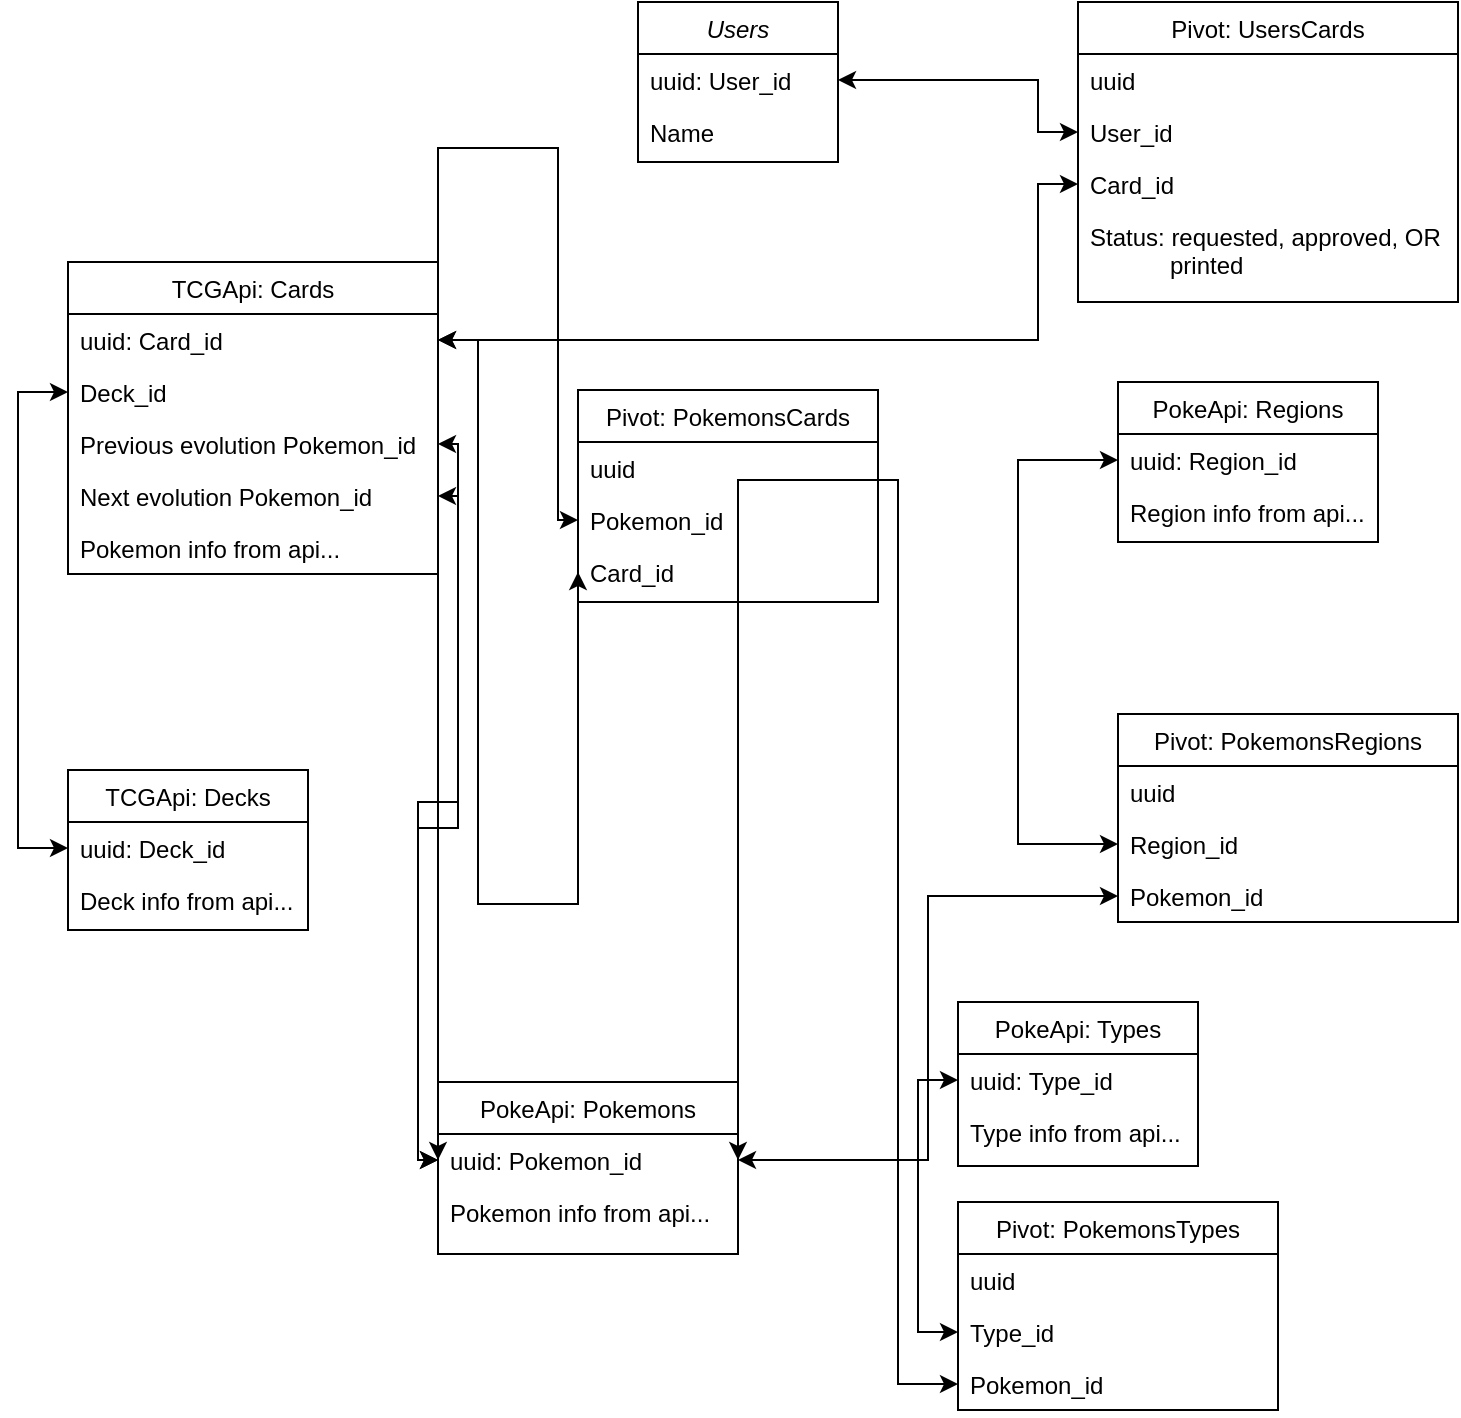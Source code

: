 <mxfile version="16.5.4" type="github">
  <diagram id="C5RBs43oDa-KdzZeNtuy" name="Page-1">
    <mxGraphModel dx="1110" dy="1037" grid="1" gridSize="10" guides="1" tooltips="1" connect="1" arrows="1" fold="1" page="1" pageScale="1" pageWidth="827" pageHeight="1169" math="0" shadow="0">
      <root>
        <mxCell id="WIyWlLk6GJQsqaUBKTNV-0" />
        <mxCell id="WIyWlLk6GJQsqaUBKTNV-1" parent="WIyWlLk6GJQsqaUBKTNV-0" />
        <mxCell id="zkfFHV4jXpPFQw0GAbJ--0" value="Users" style="swimlane;fontStyle=2;align=center;verticalAlign=top;childLayout=stackLayout;horizontal=1;startSize=26;horizontalStack=0;resizeParent=1;resizeLast=0;collapsible=1;marginBottom=0;rounded=0;shadow=0;strokeWidth=1;" parent="WIyWlLk6GJQsqaUBKTNV-1" vertex="1">
          <mxGeometry x="340" y="20" width="100" height="80" as="geometry">
            <mxRectangle x="230" y="140" width="160" height="26" as="alternateBounds" />
          </mxGeometry>
        </mxCell>
        <mxCell id="qp-c8a_X4Tr7eSsJ-6UQ-17" value="uuid: User_id" style="text;align=left;verticalAlign=top;spacingLeft=4;spacingRight=4;overflow=hidden;rotatable=0;points=[[0,0.5],[1,0.5]];portConstraint=eastwest;" vertex="1" parent="zkfFHV4jXpPFQw0GAbJ--0">
          <mxGeometry y="26" width="100" height="26" as="geometry" />
        </mxCell>
        <mxCell id="zkfFHV4jXpPFQw0GAbJ--1" value="Name" style="text;align=left;verticalAlign=top;spacingLeft=4;spacingRight=4;overflow=hidden;rotatable=0;points=[[0,0.5],[1,0.5]];portConstraint=eastwest;" parent="zkfFHV4jXpPFQw0GAbJ--0" vertex="1">
          <mxGeometry y="52" width="100" height="26" as="geometry" />
        </mxCell>
        <mxCell id="zkfFHV4jXpPFQw0GAbJ--6" value="TCGApi: Cards" style="swimlane;fontStyle=0;align=center;verticalAlign=top;childLayout=stackLayout;horizontal=1;startSize=26;horizontalStack=0;resizeParent=1;resizeLast=0;collapsible=1;marginBottom=0;rounded=0;shadow=0;strokeWidth=1;swimlaneLine=1;" parent="WIyWlLk6GJQsqaUBKTNV-1" vertex="1">
          <mxGeometry x="55" y="150" width="185" height="156" as="geometry">
            <mxRectangle x="130" y="380" width="160" height="26" as="alternateBounds" />
          </mxGeometry>
        </mxCell>
        <mxCell id="qp-c8a_X4Tr7eSsJ-6UQ-5" value="uuid: Card_id" style="text;align=left;verticalAlign=top;spacingLeft=4;spacingRight=4;overflow=hidden;rotatable=0;points=[[0,0.5],[1,0.5]];portConstraint=eastwest;" vertex="1" parent="zkfFHV4jXpPFQw0GAbJ--6">
          <mxGeometry y="26" width="185" height="26" as="geometry" />
        </mxCell>
        <mxCell id="qp-c8a_X4Tr7eSsJ-6UQ-64" value="Deck_id" style="text;align=left;verticalAlign=top;spacingLeft=4;spacingRight=4;overflow=hidden;rotatable=0;points=[[0,0.5],[1,0.5]];portConstraint=eastwest;rounded=0;shadow=0;html=0;" vertex="1" parent="zkfFHV4jXpPFQw0GAbJ--6">
          <mxGeometry y="52" width="185" height="26" as="geometry" />
        </mxCell>
        <mxCell id="qp-c8a_X4Tr7eSsJ-6UQ-65" value="Previous evolution Pokemon_id" style="text;align=left;verticalAlign=top;spacingLeft=4;spacingRight=4;overflow=hidden;rotatable=0;points=[[0,0.5],[1,0.5]];portConstraint=eastwest;rounded=0;shadow=0;html=0;" vertex="1" parent="zkfFHV4jXpPFQw0GAbJ--6">
          <mxGeometry y="78" width="185" height="26" as="geometry" />
        </mxCell>
        <mxCell id="qp-c8a_X4Tr7eSsJ-6UQ-66" value="Next evolution Pokemon_id" style="text;align=left;verticalAlign=top;spacingLeft=4;spacingRight=4;overflow=hidden;rotatable=0;points=[[0,0.5],[1,0.5]];portConstraint=eastwest;rounded=0;shadow=0;html=0;" vertex="1" parent="zkfFHV4jXpPFQw0GAbJ--6">
          <mxGeometry y="104" width="185" height="26" as="geometry" />
        </mxCell>
        <mxCell id="zkfFHV4jXpPFQw0GAbJ--7" value="Pokemon info from api..." style="text;align=left;verticalAlign=top;spacingLeft=4;spacingRight=4;overflow=hidden;rotatable=0;points=[[0,0.5],[1,0.5]];portConstraint=eastwest;" parent="zkfFHV4jXpPFQw0GAbJ--6" vertex="1">
          <mxGeometry y="130" width="185" height="26" as="geometry" />
        </mxCell>
        <mxCell id="zkfFHV4jXpPFQw0GAbJ--26" value="" style="endArrow=classic;shadow=0;strokeWidth=1;rounded=0;endFill=1;elbow=vertical;startArrow=classic;startFill=1;exitX=1;exitY=0.5;exitDx=0;exitDy=0;entryX=0;entryY=0.5;entryDx=0;entryDy=0;edgeStyle=orthogonalEdgeStyle;" parent="WIyWlLk6GJQsqaUBKTNV-1" source="qp-c8a_X4Tr7eSsJ-6UQ-17" target="qp-c8a_X4Tr7eSsJ-6UQ-61" edge="1">
          <mxGeometry x="0.5" y="41" relative="1" as="geometry">
            <mxPoint x="140" y="300" as="sourcePoint" />
            <mxPoint x="380" y="40" as="targetPoint" />
            <mxPoint x="-40" y="32" as="offset" />
            <Array as="points">
              <mxPoint x="540" y="59" />
              <mxPoint x="540" y="85" />
            </Array>
          </mxGeometry>
        </mxCell>
        <mxCell id="qp-c8a_X4Tr7eSsJ-6UQ-1" value="TCGApi: Decks" style="swimlane;fontStyle=0;align=center;verticalAlign=top;childLayout=stackLayout;horizontal=1;startSize=26;horizontalStack=0;resizeParent=1;resizeLast=0;collapsible=1;marginBottom=0;rounded=0;shadow=0;strokeWidth=1;" vertex="1" parent="WIyWlLk6GJQsqaUBKTNV-1">
          <mxGeometry x="55" y="404" width="120" height="80" as="geometry">
            <mxRectangle x="130" y="380" width="160" height="26" as="alternateBounds" />
          </mxGeometry>
        </mxCell>
        <mxCell id="qp-c8a_X4Tr7eSsJ-6UQ-2" value="uuid: Deck_id" style="text;align=left;verticalAlign=top;spacingLeft=4;spacingRight=4;overflow=hidden;rotatable=0;points=[[0,0.5],[1,0.5]];portConstraint=eastwest;" vertex="1" parent="qp-c8a_X4Tr7eSsJ-6UQ-1">
          <mxGeometry y="26" width="120" height="26" as="geometry" />
        </mxCell>
        <mxCell id="qp-c8a_X4Tr7eSsJ-6UQ-19" value="Deck info from api..." style="text;align=left;verticalAlign=top;spacingLeft=4;spacingRight=4;overflow=hidden;rotatable=0;points=[[0,0.5],[1,0.5]];portConstraint=eastwest;" vertex="1" parent="qp-c8a_X4Tr7eSsJ-6UQ-1">
          <mxGeometry y="52" width="120" height="26" as="geometry" />
        </mxCell>
        <mxCell id="qp-c8a_X4Tr7eSsJ-6UQ-8" value="" style="endArrow=classic;startArrow=classic;html=1;rounded=0;edgeStyle=orthogonalEdgeStyle;entryX=0;entryY=0.5;entryDx=0;entryDy=0;exitX=1;exitY=0.5;exitDx=0;exitDy=0;" edge="1" parent="WIyWlLk6GJQsqaUBKTNV-1" source="qp-c8a_X4Tr7eSsJ-6UQ-5" target="qp-c8a_X4Tr7eSsJ-6UQ-62">
          <mxGeometry width="50" height="50" relative="1" as="geometry">
            <mxPoint x="220" y="140" as="sourcePoint" />
            <mxPoint x="530" y="233" as="targetPoint" />
            <Array as="points">
              <mxPoint x="540" y="189" />
              <mxPoint x="540" y="111" />
            </Array>
          </mxGeometry>
        </mxCell>
        <mxCell id="qp-c8a_X4Tr7eSsJ-6UQ-10" value="Pivot: PokemonsCards" style="swimlane;fontStyle=0;align=center;verticalAlign=top;childLayout=stackLayout;horizontal=1;startSize=26;horizontalStack=0;resizeParent=1;resizeLast=0;collapsible=1;marginBottom=0;rounded=0;shadow=0;strokeWidth=1;" vertex="1" parent="WIyWlLk6GJQsqaUBKTNV-1">
          <mxGeometry x="310" y="214" width="150" height="106" as="geometry">
            <mxRectangle x="550" y="140" width="160" height="26" as="alternateBounds" />
          </mxGeometry>
        </mxCell>
        <mxCell id="qp-c8a_X4Tr7eSsJ-6UQ-51" value="uuid" style="text;align=left;verticalAlign=top;spacingLeft=4;spacingRight=4;overflow=hidden;rotatable=0;points=[[0,0.5],[1,0.5]];portConstraint=eastwest;rounded=0;shadow=0;html=0;" vertex="1" parent="qp-c8a_X4Tr7eSsJ-6UQ-10">
          <mxGeometry y="26" width="150" height="26" as="geometry" />
        </mxCell>
        <mxCell id="qp-c8a_X4Tr7eSsJ-6UQ-11" value="Pokemon_id" style="text;align=left;verticalAlign=top;spacingLeft=4;spacingRight=4;overflow=hidden;rotatable=0;points=[[0,0.5],[1,0.5]];portConstraint=eastwest;rounded=0;shadow=0;html=0;" vertex="1" parent="qp-c8a_X4Tr7eSsJ-6UQ-10">
          <mxGeometry y="52" width="150" height="26" as="geometry" />
        </mxCell>
        <mxCell id="qp-c8a_X4Tr7eSsJ-6UQ-12" value="Card_id" style="text;align=left;verticalAlign=top;spacingLeft=4;spacingRight=4;overflow=hidden;rotatable=0;points=[[0,0.5],[1,0.5]];portConstraint=eastwest;rounded=0;shadow=0;html=0;" vertex="1" parent="qp-c8a_X4Tr7eSsJ-6UQ-10">
          <mxGeometry y="78" width="150" height="26" as="geometry" />
        </mxCell>
        <mxCell id="qp-c8a_X4Tr7eSsJ-6UQ-16" value="" style="endArrow=classic;startArrow=classic;html=1;rounded=0;entryX=1;entryY=0.5;entryDx=0;entryDy=0;exitX=0;exitY=0.5;exitDx=0;exitDy=0;edgeStyle=orthogonalEdgeStyle;" edge="1" parent="WIyWlLk6GJQsqaUBKTNV-1" source="qp-c8a_X4Tr7eSsJ-6UQ-12" target="qp-c8a_X4Tr7eSsJ-6UQ-5">
          <mxGeometry width="50" height="50" relative="1" as="geometry">
            <mxPoint x="70" y="450" as="sourcePoint" />
            <mxPoint x="120" y="400" as="targetPoint" />
            <Array as="points">
              <mxPoint x="260" y="471" />
              <mxPoint x="260" y="189" />
            </Array>
          </mxGeometry>
        </mxCell>
        <mxCell id="qp-c8a_X4Tr7eSsJ-6UQ-26" value="" style="endArrow=classic;startArrow=classic;html=1;rounded=0;edgeStyle=orthogonalEdgeStyle;exitX=0;exitY=0.5;exitDx=0;exitDy=0;entryX=0;entryY=0.5;entryDx=0;entryDy=0;" edge="1" parent="WIyWlLk6GJQsqaUBKTNV-1" source="qp-c8a_X4Tr7eSsJ-6UQ-2" target="qp-c8a_X4Tr7eSsJ-6UQ-64">
          <mxGeometry width="50" height="50" relative="1" as="geometry">
            <mxPoint x="250" y="520" as="sourcePoint" />
            <mxPoint x="300" y="470" as="targetPoint" />
            <Array as="points">
              <mxPoint x="30" y="443" />
              <mxPoint x="30" y="215" />
            </Array>
          </mxGeometry>
        </mxCell>
        <mxCell id="qp-c8a_X4Tr7eSsJ-6UQ-28" value="" style="endArrow=classic;startArrow=classic;html=1;rounded=0;edgeStyle=orthogonalEdgeStyle;entryX=0;entryY=0.5;entryDx=0;entryDy=0;exitX=1;exitY=0.5;exitDx=0;exitDy=0;" edge="1" parent="WIyWlLk6GJQsqaUBKTNV-1" source="qp-c8a_X4Tr7eSsJ-6UQ-6" target="qp-c8a_X4Tr7eSsJ-6UQ-45">
          <mxGeometry width="50" height="50" relative="1" as="geometry">
            <mxPoint x="390" y="970" as="sourcePoint" />
            <mxPoint x="440" y="920" as="targetPoint" />
          </mxGeometry>
        </mxCell>
        <mxCell id="qp-c8a_X4Tr7eSsJ-6UQ-33" value="" style="endArrow=classic;startArrow=classic;html=1;rounded=0;edgeStyle=orthogonalEdgeStyle;exitX=0;exitY=0.5;exitDx=0;exitDy=0;entryX=0;entryY=0.5;entryDx=0;entryDy=0;" edge="1" parent="WIyWlLk6GJQsqaUBKTNV-1" source="qp-c8a_X4Tr7eSsJ-6UQ-46" target="qp-c8a_X4Tr7eSsJ-6UQ-37">
          <mxGeometry width="50" height="50" relative="1" as="geometry">
            <mxPoint x="280" y="870" as="sourcePoint" />
            <mxPoint x="330" y="820" as="targetPoint" />
            <Array as="points">
              <mxPoint x="530" y="441" />
              <mxPoint x="530" y="249" />
            </Array>
          </mxGeometry>
        </mxCell>
        <mxCell id="qp-c8a_X4Tr7eSsJ-6UQ-34" value="" style="endArrow=classic;startArrow=classic;html=1;rounded=0;edgeStyle=orthogonalEdgeStyle;exitX=0;exitY=0.5;exitDx=0;exitDy=0;entryX=0;entryY=0.5;entryDx=0;entryDy=0;" edge="1" parent="WIyWlLk6GJQsqaUBKTNV-1" source="qp-c8a_X4Tr7eSsJ-6UQ-50" target="qp-c8a_X4Tr7eSsJ-6UQ-41">
          <mxGeometry width="50" height="50" relative="1" as="geometry">
            <mxPoint x="290" y="880" as="sourcePoint" />
            <mxPoint x="340" y="830" as="targetPoint" />
            <Array as="points">
              <mxPoint x="480" y="685" />
              <mxPoint x="480" y="559" />
            </Array>
          </mxGeometry>
        </mxCell>
        <mxCell id="qp-c8a_X4Tr7eSsJ-6UQ-35" value="" style="endArrow=classic;startArrow=classic;html=1;rounded=0;edgeStyle=orthogonalEdgeStyle;exitX=1;exitY=0.5;exitDx=0;exitDy=0;entryX=0;entryY=0.5;entryDx=0;entryDy=0;" edge="1" parent="WIyWlLk6GJQsqaUBKTNV-1" source="qp-c8a_X4Tr7eSsJ-6UQ-6" target="qp-c8a_X4Tr7eSsJ-6UQ-49">
          <mxGeometry width="50" height="50" relative="1" as="geometry">
            <mxPoint x="300" y="890" as="sourcePoint" />
            <mxPoint x="460" y="830" as="targetPoint" />
            <Array as="points">
              <mxPoint x="470" y="259" />
              <mxPoint x="470" y="711" />
            </Array>
          </mxGeometry>
        </mxCell>
        <mxCell id="qp-c8a_X4Tr7eSsJ-6UQ-36" value="PokeApi: Regions" style="swimlane;fontStyle=0;align=center;verticalAlign=top;childLayout=stackLayout;horizontal=1;startSize=26;horizontalStack=0;resizeParent=1;resizeLast=0;collapsible=1;marginBottom=0;rounded=0;shadow=0;strokeWidth=1;" vertex="1" parent="WIyWlLk6GJQsqaUBKTNV-1">
          <mxGeometry x="580" y="210" width="130" height="80" as="geometry">
            <mxRectangle x="340" y="380" width="170" height="26" as="alternateBounds" />
          </mxGeometry>
        </mxCell>
        <mxCell id="qp-c8a_X4Tr7eSsJ-6UQ-37" value="uuid: Region_id" style="text;align=left;verticalAlign=top;spacingLeft=4;spacingRight=4;overflow=hidden;rotatable=0;points=[[0,0.5],[1,0.5]];portConstraint=eastwest;" vertex="1" parent="qp-c8a_X4Tr7eSsJ-6UQ-36">
          <mxGeometry y="26" width="130" height="26" as="geometry" />
        </mxCell>
        <mxCell id="qp-c8a_X4Tr7eSsJ-6UQ-38" value="Region info from api..." style="text;align=left;verticalAlign=top;spacingLeft=4;spacingRight=4;overflow=hidden;rotatable=0;points=[[0,0.5],[1,0.5]];portConstraint=eastwest;" vertex="1" parent="qp-c8a_X4Tr7eSsJ-6UQ-36">
          <mxGeometry y="52" width="130" height="26" as="geometry" />
        </mxCell>
        <mxCell id="qp-c8a_X4Tr7eSsJ-6UQ-40" value="PokeApi: Types" style="swimlane;fontStyle=0;align=center;verticalAlign=top;childLayout=stackLayout;horizontal=1;startSize=26;horizontalStack=0;resizeParent=1;resizeLast=0;collapsible=1;marginBottom=0;rounded=0;shadow=0;strokeWidth=1;" vertex="1" parent="WIyWlLk6GJQsqaUBKTNV-1">
          <mxGeometry x="500" y="520" width="120" height="82" as="geometry">
            <mxRectangle x="340" y="380" width="170" height="26" as="alternateBounds" />
          </mxGeometry>
        </mxCell>
        <mxCell id="qp-c8a_X4Tr7eSsJ-6UQ-41" value="uuid: Type_id" style="text;align=left;verticalAlign=top;spacingLeft=4;spacingRight=4;overflow=hidden;rotatable=0;points=[[0,0.5],[1,0.5]];portConstraint=eastwest;" vertex="1" parent="qp-c8a_X4Tr7eSsJ-6UQ-40">
          <mxGeometry y="26" width="120" height="26" as="geometry" />
        </mxCell>
        <mxCell id="qp-c8a_X4Tr7eSsJ-6UQ-42" value="Type info from api..." style="text;align=left;verticalAlign=top;spacingLeft=4;spacingRight=4;overflow=hidden;rotatable=0;points=[[0,0.5],[1,0.5]];portConstraint=eastwest;" vertex="1" parent="qp-c8a_X4Tr7eSsJ-6UQ-40">
          <mxGeometry y="52" width="120" height="26" as="geometry" />
        </mxCell>
        <mxCell id="qp-c8a_X4Tr7eSsJ-6UQ-44" value="Pivot: PokemonsRegions" style="swimlane;fontStyle=0;align=center;verticalAlign=top;childLayout=stackLayout;horizontal=1;startSize=26;horizontalStack=0;resizeParent=1;resizeLast=0;collapsible=1;marginBottom=0;rounded=0;shadow=0;strokeWidth=1;" vertex="1" parent="WIyWlLk6GJQsqaUBKTNV-1">
          <mxGeometry x="580" y="376" width="170" height="104" as="geometry">
            <mxRectangle x="550" y="140" width="160" height="26" as="alternateBounds" />
          </mxGeometry>
        </mxCell>
        <mxCell id="qp-c8a_X4Tr7eSsJ-6UQ-55" value="uuid" style="text;align=left;verticalAlign=top;spacingLeft=4;spacingRight=4;overflow=hidden;rotatable=0;points=[[0,0.5],[1,0.5]];portConstraint=eastwest;rounded=0;shadow=0;html=0;" vertex="1" parent="qp-c8a_X4Tr7eSsJ-6UQ-44">
          <mxGeometry y="26" width="170" height="26" as="geometry" />
        </mxCell>
        <mxCell id="qp-c8a_X4Tr7eSsJ-6UQ-46" value="Region_id" style="text;align=left;verticalAlign=top;spacingLeft=4;spacingRight=4;overflow=hidden;rotatable=0;points=[[0,0.5],[1,0.5]];portConstraint=eastwest;rounded=0;shadow=0;html=0;" vertex="1" parent="qp-c8a_X4Tr7eSsJ-6UQ-44">
          <mxGeometry y="52" width="170" height="26" as="geometry" />
        </mxCell>
        <mxCell id="qp-c8a_X4Tr7eSsJ-6UQ-45" value="Pokemon_id" style="text;align=left;verticalAlign=top;spacingLeft=4;spacingRight=4;overflow=hidden;rotatable=0;points=[[0,0.5],[1,0.5]];portConstraint=eastwest;rounded=0;shadow=0;html=0;" vertex="1" parent="qp-c8a_X4Tr7eSsJ-6UQ-44">
          <mxGeometry y="78" width="170" height="26" as="geometry" />
        </mxCell>
        <mxCell id="qp-c8a_X4Tr7eSsJ-6UQ-48" value="Pivot: PokemonsTypes" style="swimlane;fontStyle=0;align=center;verticalAlign=top;childLayout=stackLayout;horizontal=1;startSize=26;horizontalStack=0;resizeParent=1;resizeLast=0;collapsible=1;marginBottom=0;rounded=0;shadow=0;strokeWidth=1;" vertex="1" parent="WIyWlLk6GJQsqaUBKTNV-1">
          <mxGeometry x="500" y="620" width="160" height="104" as="geometry">
            <mxRectangle x="550" y="140" width="160" height="26" as="alternateBounds" />
          </mxGeometry>
        </mxCell>
        <mxCell id="qp-c8a_X4Tr7eSsJ-6UQ-54" value="uuid" style="text;align=left;verticalAlign=top;spacingLeft=4;spacingRight=4;overflow=hidden;rotatable=0;points=[[0,0.5],[1,0.5]];portConstraint=eastwest;rounded=0;shadow=0;html=0;" vertex="1" parent="qp-c8a_X4Tr7eSsJ-6UQ-48">
          <mxGeometry y="26" width="160" height="26" as="geometry" />
        </mxCell>
        <mxCell id="qp-c8a_X4Tr7eSsJ-6UQ-50" value="Type_id" style="text;align=left;verticalAlign=top;spacingLeft=4;spacingRight=4;overflow=hidden;rotatable=0;points=[[0,0.5],[1,0.5]];portConstraint=eastwest;rounded=0;shadow=0;html=0;" vertex="1" parent="qp-c8a_X4Tr7eSsJ-6UQ-48">
          <mxGeometry y="52" width="160" height="26" as="geometry" />
        </mxCell>
        <mxCell id="qp-c8a_X4Tr7eSsJ-6UQ-49" value="Pokemon_id" style="text;align=left;verticalAlign=top;spacingLeft=4;spacingRight=4;overflow=hidden;rotatable=0;points=[[0,0.5],[1,0.5]];portConstraint=eastwest;rounded=0;shadow=0;html=0;" vertex="1" parent="qp-c8a_X4Tr7eSsJ-6UQ-48">
          <mxGeometry y="78" width="160" height="26" as="geometry" />
        </mxCell>
        <mxCell id="qp-c8a_X4Tr7eSsJ-6UQ-59" value="Pivot: UsersCards" style="swimlane;fontStyle=0;align=center;verticalAlign=top;childLayout=stackLayout;horizontal=1;startSize=26;horizontalStack=0;resizeParent=1;resizeLast=0;collapsible=1;marginBottom=0;rounded=0;shadow=0;strokeWidth=1;" vertex="1" parent="WIyWlLk6GJQsqaUBKTNV-1">
          <mxGeometry x="560" y="20" width="190" height="150" as="geometry">
            <mxRectangle x="550" y="140" width="160" height="26" as="alternateBounds" />
          </mxGeometry>
        </mxCell>
        <mxCell id="qp-c8a_X4Tr7eSsJ-6UQ-60" value="uuid" style="text;align=left;verticalAlign=top;spacingLeft=4;spacingRight=4;overflow=hidden;rotatable=0;points=[[0,0.5],[1,0.5]];portConstraint=eastwest;rounded=0;shadow=0;html=0;" vertex="1" parent="qp-c8a_X4Tr7eSsJ-6UQ-59">
          <mxGeometry y="26" width="190" height="26" as="geometry" />
        </mxCell>
        <mxCell id="qp-c8a_X4Tr7eSsJ-6UQ-61" value="User_id" style="text;align=left;verticalAlign=top;spacingLeft=4;spacingRight=4;overflow=hidden;rotatable=0;points=[[0,0.5],[1,0.5]];portConstraint=eastwest;rounded=0;shadow=0;html=0;" vertex="1" parent="qp-c8a_X4Tr7eSsJ-6UQ-59">
          <mxGeometry y="52" width="190" height="26" as="geometry" />
        </mxCell>
        <mxCell id="qp-c8a_X4Tr7eSsJ-6UQ-62" value="Card_id" style="text;align=left;verticalAlign=top;spacingLeft=4;spacingRight=4;overflow=hidden;rotatable=0;points=[[0,0.5],[1,0.5]];portConstraint=eastwest;rounded=0;shadow=0;html=0;" vertex="1" parent="qp-c8a_X4Tr7eSsJ-6UQ-59">
          <mxGeometry y="78" width="190" height="26" as="geometry" />
        </mxCell>
        <mxCell id="qp-c8a_X4Tr7eSsJ-6UQ-63" value="Status: requested, approved, OR&#xa;            printed" style="text;align=left;verticalAlign=top;spacingLeft=4;spacingRight=4;overflow=hidden;rotatable=0;points=[[0,0.5],[1,0.5]];portConstraint=eastwest;rounded=0;shadow=0;html=0;" vertex="1" parent="qp-c8a_X4Tr7eSsJ-6UQ-59">
          <mxGeometry y="104" width="190" height="36" as="geometry" />
        </mxCell>
        <mxCell id="qp-c8a_X4Tr7eSsJ-6UQ-67" value="" style="endArrow=classic;startArrow=classic;html=1;rounded=0;edgeStyle=orthogonalEdgeStyle;exitX=1;exitY=0.5;exitDx=0;exitDy=0;entryX=0;entryY=0.5;entryDx=0;entryDy=0;" edge="1" parent="WIyWlLk6GJQsqaUBKTNV-1" source="qp-c8a_X4Tr7eSsJ-6UQ-66" target="qp-c8a_X4Tr7eSsJ-6UQ-6">
          <mxGeometry width="50" height="50" relative="1" as="geometry">
            <mxPoint x="410" y="450" as="sourcePoint" />
            <mxPoint x="460" y="400" as="targetPoint" />
          </mxGeometry>
        </mxCell>
        <mxCell id="qp-c8a_X4Tr7eSsJ-6UQ-68" value="" style="endArrow=classic;startArrow=classic;html=1;rounded=0;edgeStyle=orthogonalEdgeStyle;exitX=1;exitY=0.5;exitDx=0;exitDy=0;entryX=0;entryY=0.5;entryDx=0;entryDy=0;" edge="1" parent="WIyWlLk6GJQsqaUBKTNV-1" source="qp-c8a_X4Tr7eSsJ-6UQ-65" target="qp-c8a_X4Tr7eSsJ-6UQ-6">
          <mxGeometry width="50" height="50" relative="1" as="geometry">
            <mxPoint x="420" y="460" as="sourcePoint" />
            <mxPoint x="470" y="410" as="targetPoint" />
          </mxGeometry>
        </mxCell>
        <mxCell id="zkfFHV4jXpPFQw0GAbJ--13" value="PokeApi: Pokemons" style="swimlane;fontStyle=0;align=center;verticalAlign=top;childLayout=stackLayout;horizontal=1;startSize=26;horizontalStack=0;resizeParent=1;resizeLast=0;collapsible=1;marginBottom=0;rounded=0;shadow=0;strokeWidth=1;" parent="WIyWlLk6GJQsqaUBKTNV-1" vertex="1">
          <mxGeometry x="240" y="560" width="150" height="86" as="geometry">
            <mxRectangle x="340" y="380" width="170" height="26" as="alternateBounds" />
          </mxGeometry>
        </mxCell>
        <mxCell id="qp-c8a_X4Tr7eSsJ-6UQ-6" value="uuid: Pokemon_id" style="text;align=left;verticalAlign=top;spacingLeft=4;spacingRight=4;overflow=hidden;rotatable=0;points=[[0,0.5],[1,0.5]];portConstraint=eastwest;" vertex="1" parent="zkfFHV4jXpPFQw0GAbJ--13">
          <mxGeometry y="26" width="150" height="26" as="geometry" />
        </mxCell>
        <mxCell id="zkfFHV4jXpPFQw0GAbJ--14" value="Pokemon info from api..." style="text;align=left;verticalAlign=top;spacingLeft=4;spacingRight=4;overflow=hidden;rotatable=0;points=[[0,0.5],[1,0.5]];portConstraint=eastwest;" parent="zkfFHV4jXpPFQw0GAbJ--13" vertex="1">
          <mxGeometry y="52" width="150" height="26" as="geometry" />
        </mxCell>
        <mxCell id="qp-c8a_X4Tr7eSsJ-6UQ-15" value="" style="endArrow=classic;startArrow=classic;html=1;rounded=0;exitX=0;exitY=0.5;exitDx=0;exitDy=0;entryX=0;entryY=0.5;entryDx=0;entryDy=0;edgeStyle=orthogonalEdgeStyle;" edge="1" parent="WIyWlLk6GJQsqaUBKTNV-1" source="qp-c8a_X4Tr7eSsJ-6UQ-6" target="qp-c8a_X4Tr7eSsJ-6UQ-11">
          <mxGeometry width="50" height="50" relative="1" as="geometry">
            <mxPoint x="250" y="354" as="sourcePoint" />
            <mxPoint x="770" y="444" as="targetPoint" />
            <Array as="points">
              <mxPoint x="300" y="93" />
              <mxPoint x="300" y="279" />
            </Array>
          </mxGeometry>
        </mxCell>
      </root>
    </mxGraphModel>
  </diagram>
</mxfile>
